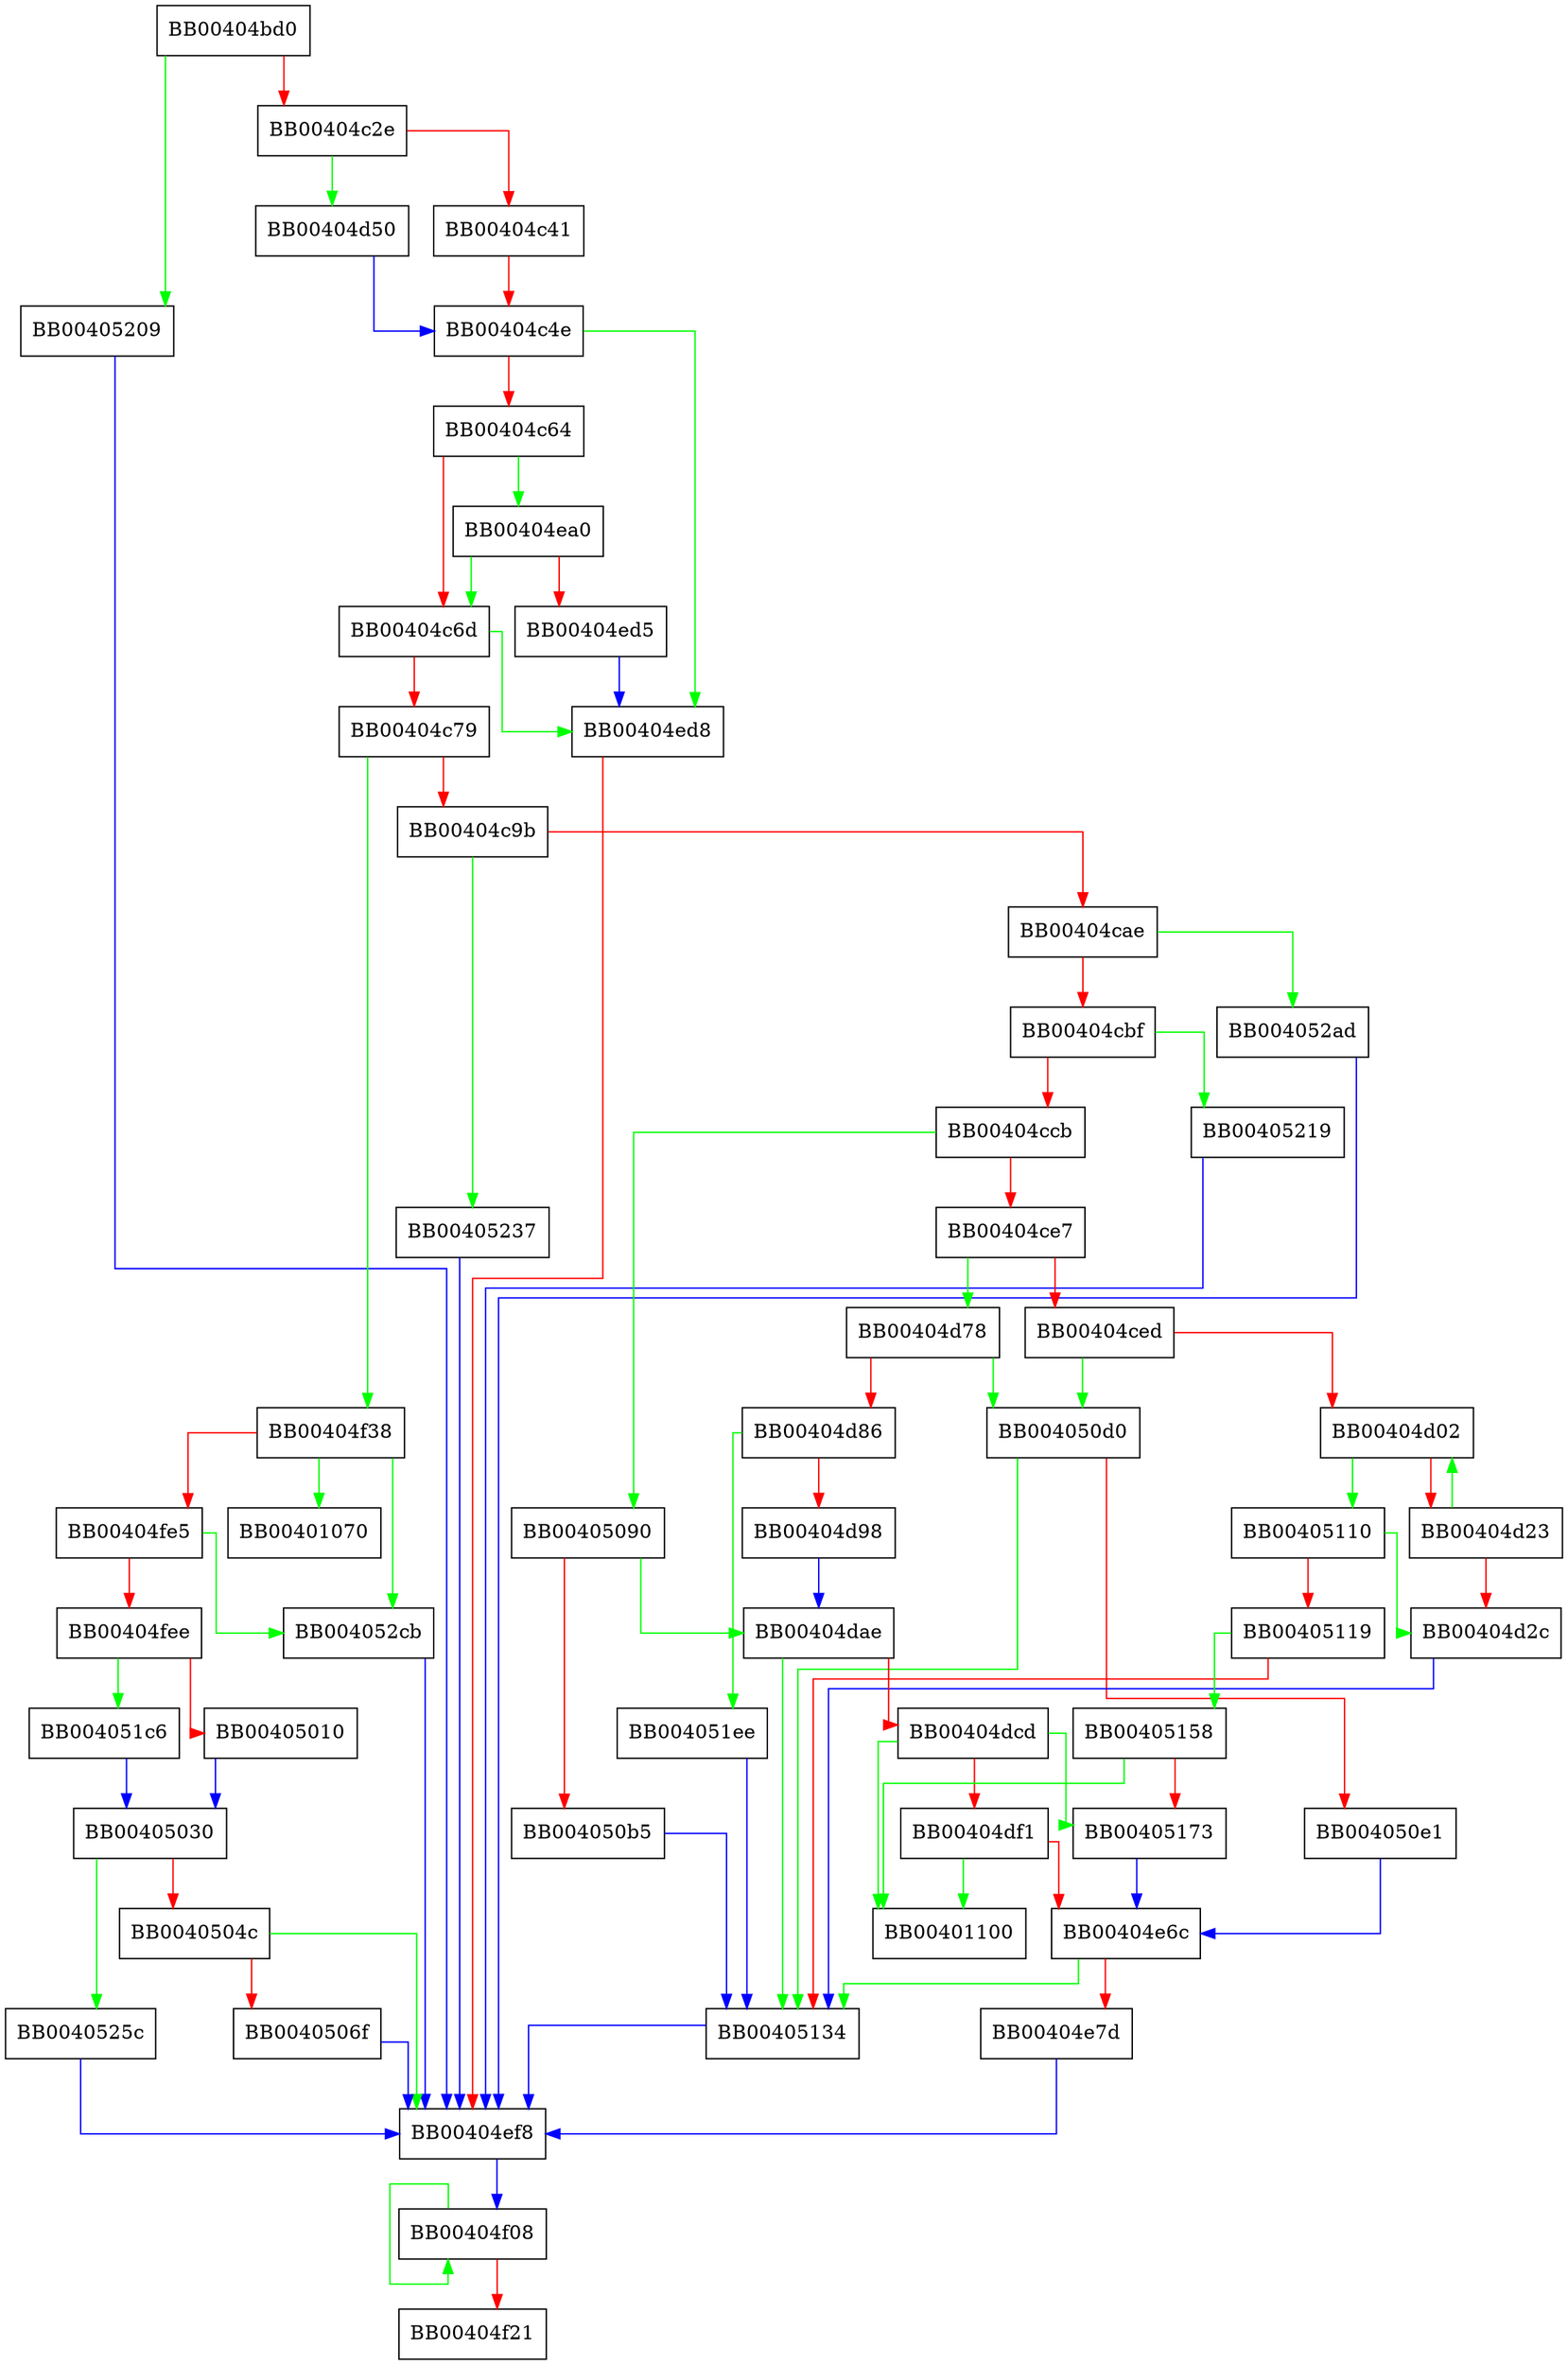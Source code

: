 digraph do_revoke {
  node [shape="box"];
  graph [splines=ortho];
  BB00404bd0 -> BB00405209 [color="green"];
  BB00404bd0 -> BB00404c2e [color="red"];
  BB00404c2e -> BB00404d50 [color="green"];
  BB00404c2e -> BB00404c41 [color="red"];
  BB00404c41 -> BB00404c4e [color="red"];
  BB00404c4e -> BB00404ed8 [color="green"];
  BB00404c4e -> BB00404c64 [color="red"];
  BB00404c64 -> BB00404ea0 [color="green"];
  BB00404c64 -> BB00404c6d [color="red"];
  BB00404c6d -> BB00404ed8 [color="green"];
  BB00404c6d -> BB00404c79 [color="red"];
  BB00404c79 -> BB00404f38 [color="green"];
  BB00404c79 -> BB00404c9b [color="red"];
  BB00404c9b -> BB00405237 [color="green"];
  BB00404c9b -> BB00404cae [color="red"];
  BB00404cae -> BB004052ad [color="green"];
  BB00404cae -> BB00404cbf [color="red"];
  BB00404cbf -> BB00405219 [color="green"];
  BB00404cbf -> BB00404ccb [color="red"];
  BB00404ccb -> BB00405090 [color="green"];
  BB00404ccb -> BB00404ce7 [color="red"];
  BB00404ce7 -> BB00404d78 [color="green"];
  BB00404ce7 -> BB00404ced [color="red"];
  BB00404ced -> BB004050d0 [color="green"];
  BB00404ced -> BB00404d02 [color="red"];
  BB00404d02 -> BB00405110 [color="green"];
  BB00404d02 -> BB00404d23 [color="red"];
  BB00404d23 -> BB00404d02 [color="green"];
  BB00404d23 -> BB00404d2c [color="red"];
  BB00404d2c -> BB00405134 [color="blue"];
  BB00404d50 -> BB00404c4e [color="blue"];
  BB00404d78 -> BB004050d0 [color="green"];
  BB00404d78 -> BB00404d86 [color="red"];
  BB00404d86 -> BB004051ee [color="green"];
  BB00404d86 -> BB00404d98 [color="red"];
  BB00404d98 -> BB00404dae [color="blue"];
  BB00404dae -> BB00405134 [color="green"];
  BB00404dae -> BB00404dcd [color="red"];
  BB00404dcd -> BB00401100 [color="green"];
  BB00404dcd -> BB00405173 [color="green"];
  BB00404dcd -> BB00404df1 [color="red"];
  BB00404df1 -> BB00401100 [color="green"];
  BB00404df1 -> BB00404e6c [color="red"];
  BB00404e6c -> BB00405134 [color="green"];
  BB00404e6c -> BB00404e7d [color="red"];
  BB00404e7d -> BB00404ef8 [color="blue"];
  BB00404ea0 -> BB00404c6d [color="green"];
  BB00404ea0 -> BB00404ed5 [color="red"];
  BB00404ed5 -> BB00404ed8 [color="blue"];
  BB00404ed8 -> BB00404ef8 [color="red"];
  BB00404ef8 -> BB00404f08 [color="blue"];
  BB00404f08 -> BB00404f08 [color="green"];
  BB00404f08 -> BB00404f21 [color="red"];
  BB00404f38 -> BB00401070 [color="green"];
  BB00404f38 -> BB004052cb [color="green"];
  BB00404f38 -> BB00404fe5 [color="red"];
  BB00404fe5 -> BB004052cb [color="green"];
  BB00404fe5 -> BB00404fee [color="red"];
  BB00404fee -> BB004051c6 [color="green"];
  BB00404fee -> BB00405010 [color="red"];
  BB00405010 -> BB00405030 [color="blue"];
  BB00405030 -> BB0040525c [color="green"];
  BB00405030 -> BB0040504c [color="red"];
  BB0040504c -> BB00404ef8 [color="green"];
  BB0040504c -> BB0040506f [color="red"];
  BB0040506f -> BB00404ef8 [color="blue"];
  BB00405090 -> BB00404dae [color="green"];
  BB00405090 -> BB004050b5 [color="red"];
  BB004050b5 -> BB00405134 [color="blue"];
  BB004050d0 -> BB00405134 [color="green"];
  BB004050d0 -> BB004050e1 [color="red"];
  BB004050e1 -> BB00404e6c [color="blue"];
  BB00405110 -> BB00404d2c [color="green"];
  BB00405110 -> BB00405119 [color="red"];
  BB00405119 -> BB00405158 [color="green"];
  BB00405119 -> BB00405134 [color="red"];
  BB00405134 -> BB00404ef8 [color="blue"];
  BB00405158 -> BB00401100 [color="green"];
  BB00405158 -> BB00405173 [color="red"];
  BB00405173 -> BB00404e6c [color="blue"];
  BB004051c6 -> BB00405030 [color="blue"];
  BB004051ee -> BB00405134 [color="blue"];
  BB00405209 -> BB00404ef8 [color="blue"];
  BB00405219 -> BB00404ef8 [color="blue"];
  BB00405237 -> BB00404ef8 [color="blue"];
  BB0040525c -> BB00404ef8 [color="blue"];
  BB004052ad -> BB00404ef8 [color="blue"];
  BB004052cb -> BB00404ef8 [color="blue"];
}